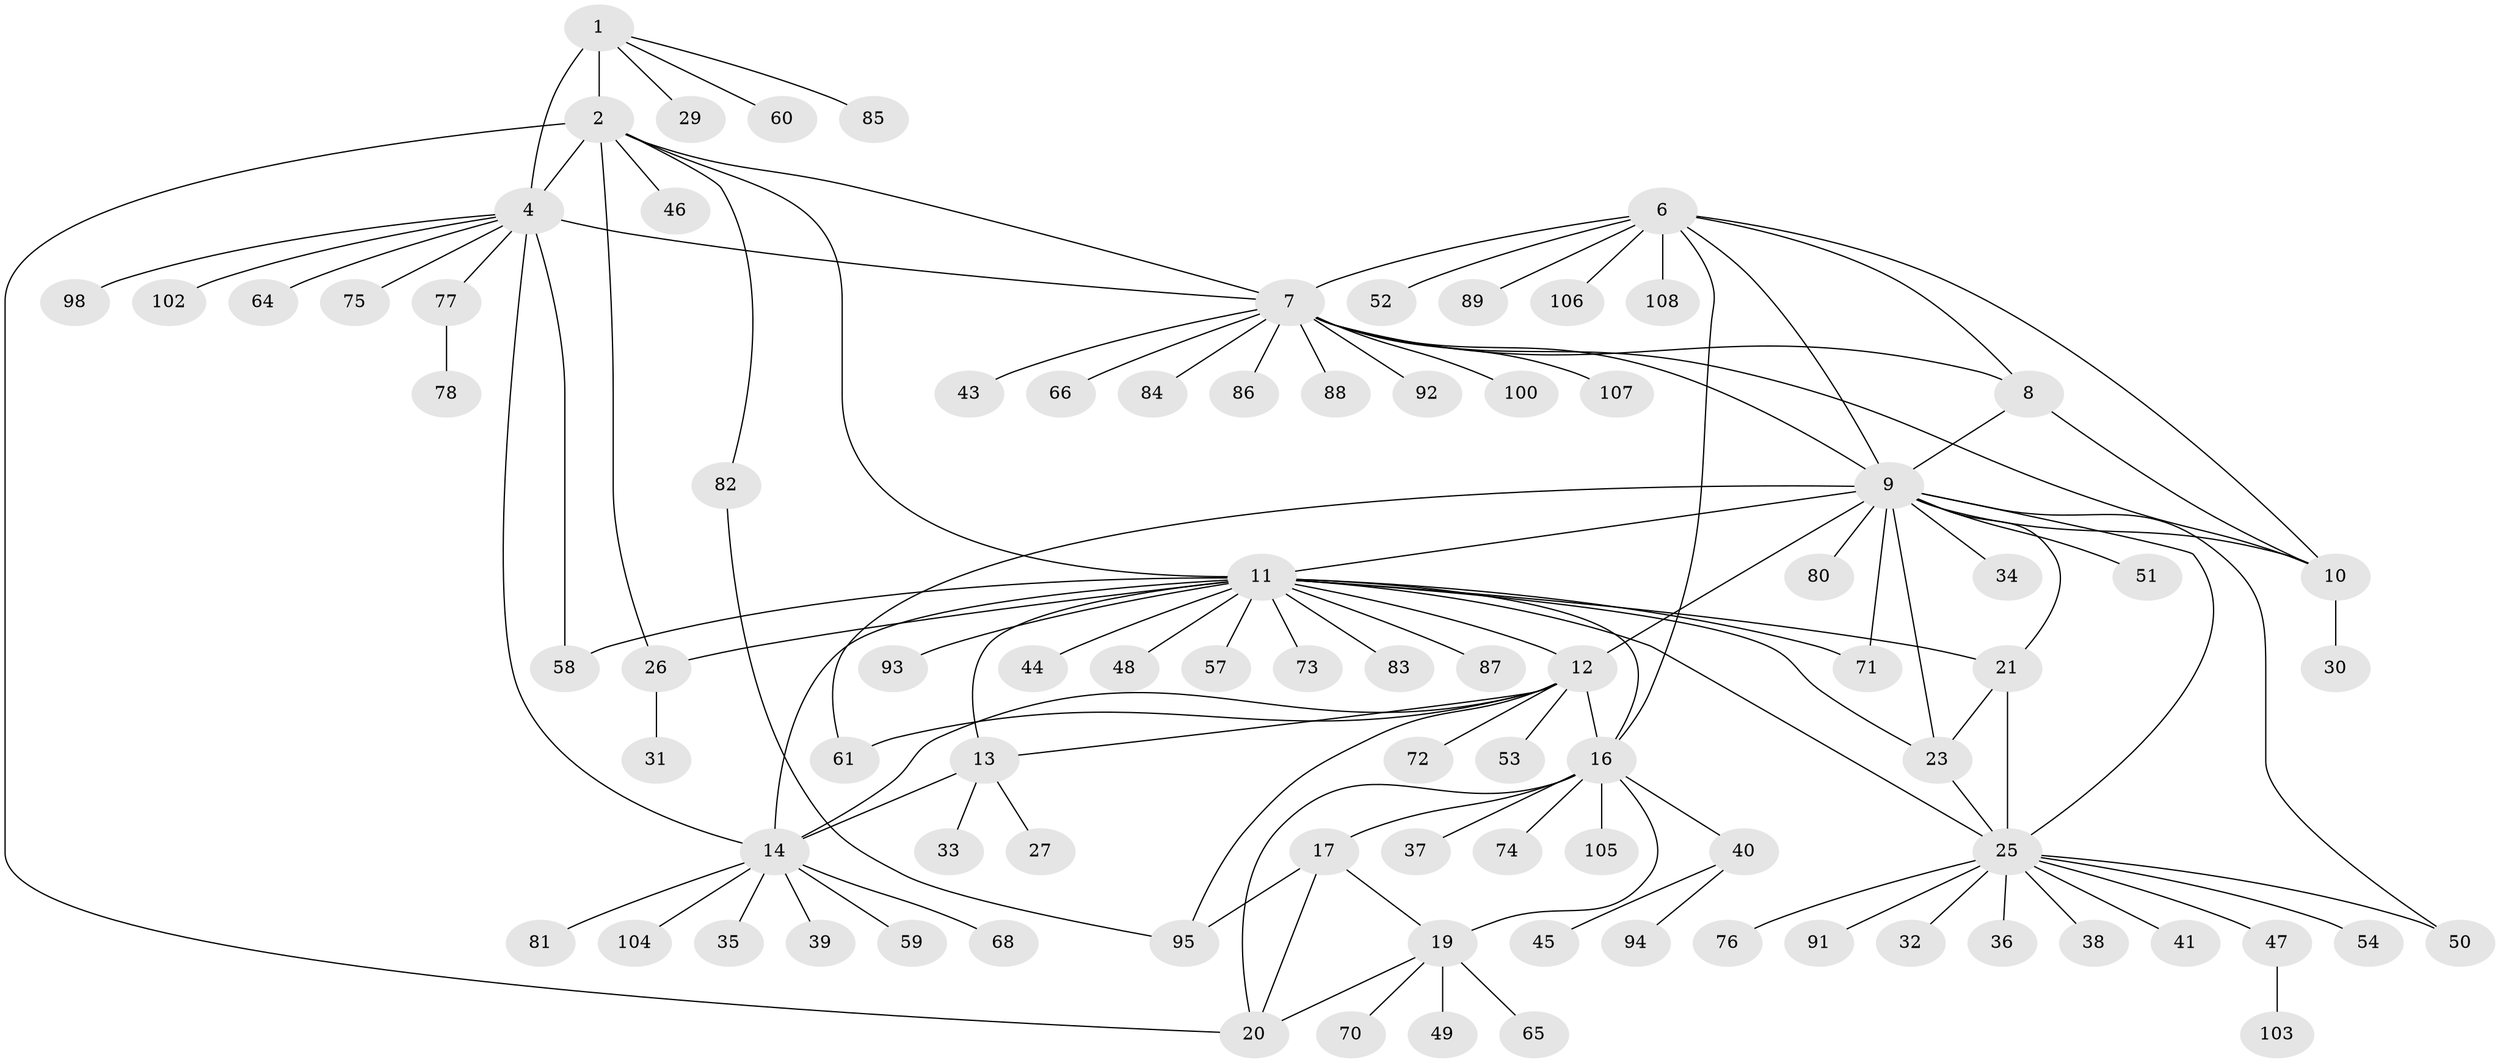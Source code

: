// original degree distribution, {8: 0.027522935779816515, 7: 0.06422018348623854, 9: 0.009174311926605505, 10: 0.01834862385321101, 14: 0.01834862385321101, 5: 0.045871559633027525, 12: 0.01834862385321101, 6: 0.009174311926605505, 11: 0.009174311926605505, 4: 0.009174311926605505, 3: 0.03669724770642202, 1: 0.6238532110091743, 2: 0.11009174311926606}
// Generated by graph-tools (version 1.1) at 2025/42/03/06/25 10:42:11]
// undirected, 88 vertices, 120 edges
graph export_dot {
graph [start="1"]
  node [color=gray90,style=filled];
  1 [super="+56"];
  2 [super="+3"];
  4 [super="+5"];
  6 [super="+96"];
  7 [super="+109"];
  8 [super="+79"];
  9 [super="+24"];
  10 [super="+55"];
  11 [super="+22"];
  12 [super="+28"];
  13 [super="+63"];
  14 [super="+15"];
  16 [super="+18"];
  17 [super="+97"];
  19 [super="+42"];
  20;
  21;
  23 [super="+69"];
  25 [super="+99"];
  26;
  27;
  29;
  30;
  31;
  32;
  33;
  34;
  35;
  36 [super="+90"];
  37;
  38;
  39;
  40;
  41;
  43;
  44;
  45;
  46 [super="+62"];
  47 [super="+101"];
  48;
  49;
  50;
  51;
  52;
  53;
  54;
  57;
  58;
  59;
  60 [super="+67"];
  61;
  64;
  65;
  66;
  68;
  70;
  71;
  72;
  73;
  74;
  75;
  76;
  77;
  78;
  80;
  81;
  82;
  83;
  84;
  85;
  86;
  87;
  88;
  89;
  91;
  92;
  93;
  94;
  95;
  98;
  100;
  102;
  103;
  104;
  105;
  106;
  107;
  108;
  1 -- 2 [weight=2];
  1 -- 4 [weight=2];
  1 -- 29;
  1 -- 60;
  1 -- 85;
  2 -- 4 [weight=4];
  2 -- 20;
  2 -- 26;
  2 -- 7;
  2 -- 82;
  2 -- 11;
  2 -- 46;
  4 -- 58;
  4 -- 64;
  4 -- 75;
  4 -- 98;
  4 -- 102;
  4 -- 7;
  4 -- 77;
  4 -- 14;
  6 -- 7;
  6 -- 8;
  6 -- 9;
  6 -- 10;
  6 -- 52;
  6 -- 89;
  6 -- 106;
  6 -- 108;
  6 -- 16;
  7 -- 8;
  7 -- 9;
  7 -- 10;
  7 -- 43;
  7 -- 66;
  7 -- 84;
  7 -- 86;
  7 -- 88;
  7 -- 92;
  7 -- 100;
  7 -- 107;
  8 -- 9;
  8 -- 10;
  9 -- 10;
  9 -- 12;
  9 -- 34;
  9 -- 50;
  9 -- 51;
  9 -- 61;
  9 -- 71;
  9 -- 80;
  9 -- 21;
  9 -- 23;
  9 -- 25;
  9 -- 11;
  10 -- 30;
  11 -- 12;
  11 -- 13;
  11 -- 14 [weight=2];
  11 -- 48;
  11 -- 57;
  11 -- 58;
  11 -- 73;
  11 -- 83;
  11 -- 87;
  11 -- 93;
  11 -- 71;
  11 -- 44;
  11 -- 16;
  11 -- 21;
  11 -- 23;
  11 -- 25;
  11 -- 26;
  12 -- 13;
  12 -- 14 [weight=2];
  12 -- 53;
  12 -- 61;
  12 -- 72;
  12 -- 95;
  12 -- 16;
  13 -- 14 [weight=2];
  13 -- 27;
  13 -- 33;
  14 -- 39;
  14 -- 59;
  14 -- 104;
  14 -- 81;
  14 -- 35;
  14 -- 68;
  16 -- 17 [weight=2];
  16 -- 19 [weight=2];
  16 -- 20 [weight=2];
  16 -- 37;
  16 -- 40;
  16 -- 105;
  16 -- 74;
  17 -- 19;
  17 -- 20;
  17 -- 95;
  19 -- 20;
  19 -- 49;
  19 -- 70;
  19 -- 65;
  21 -- 23;
  21 -- 25;
  23 -- 25;
  25 -- 32;
  25 -- 36;
  25 -- 38;
  25 -- 41;
  25 -- 47;
  25 -- 50;
  25 -- 54;
  25 -- 76;
  25 -- 91;
  26 -- 31;
  40 -- 45;
  40 -- 94;
  47 -- 103;
  77 -- 78;
  82 -- 95;
}
